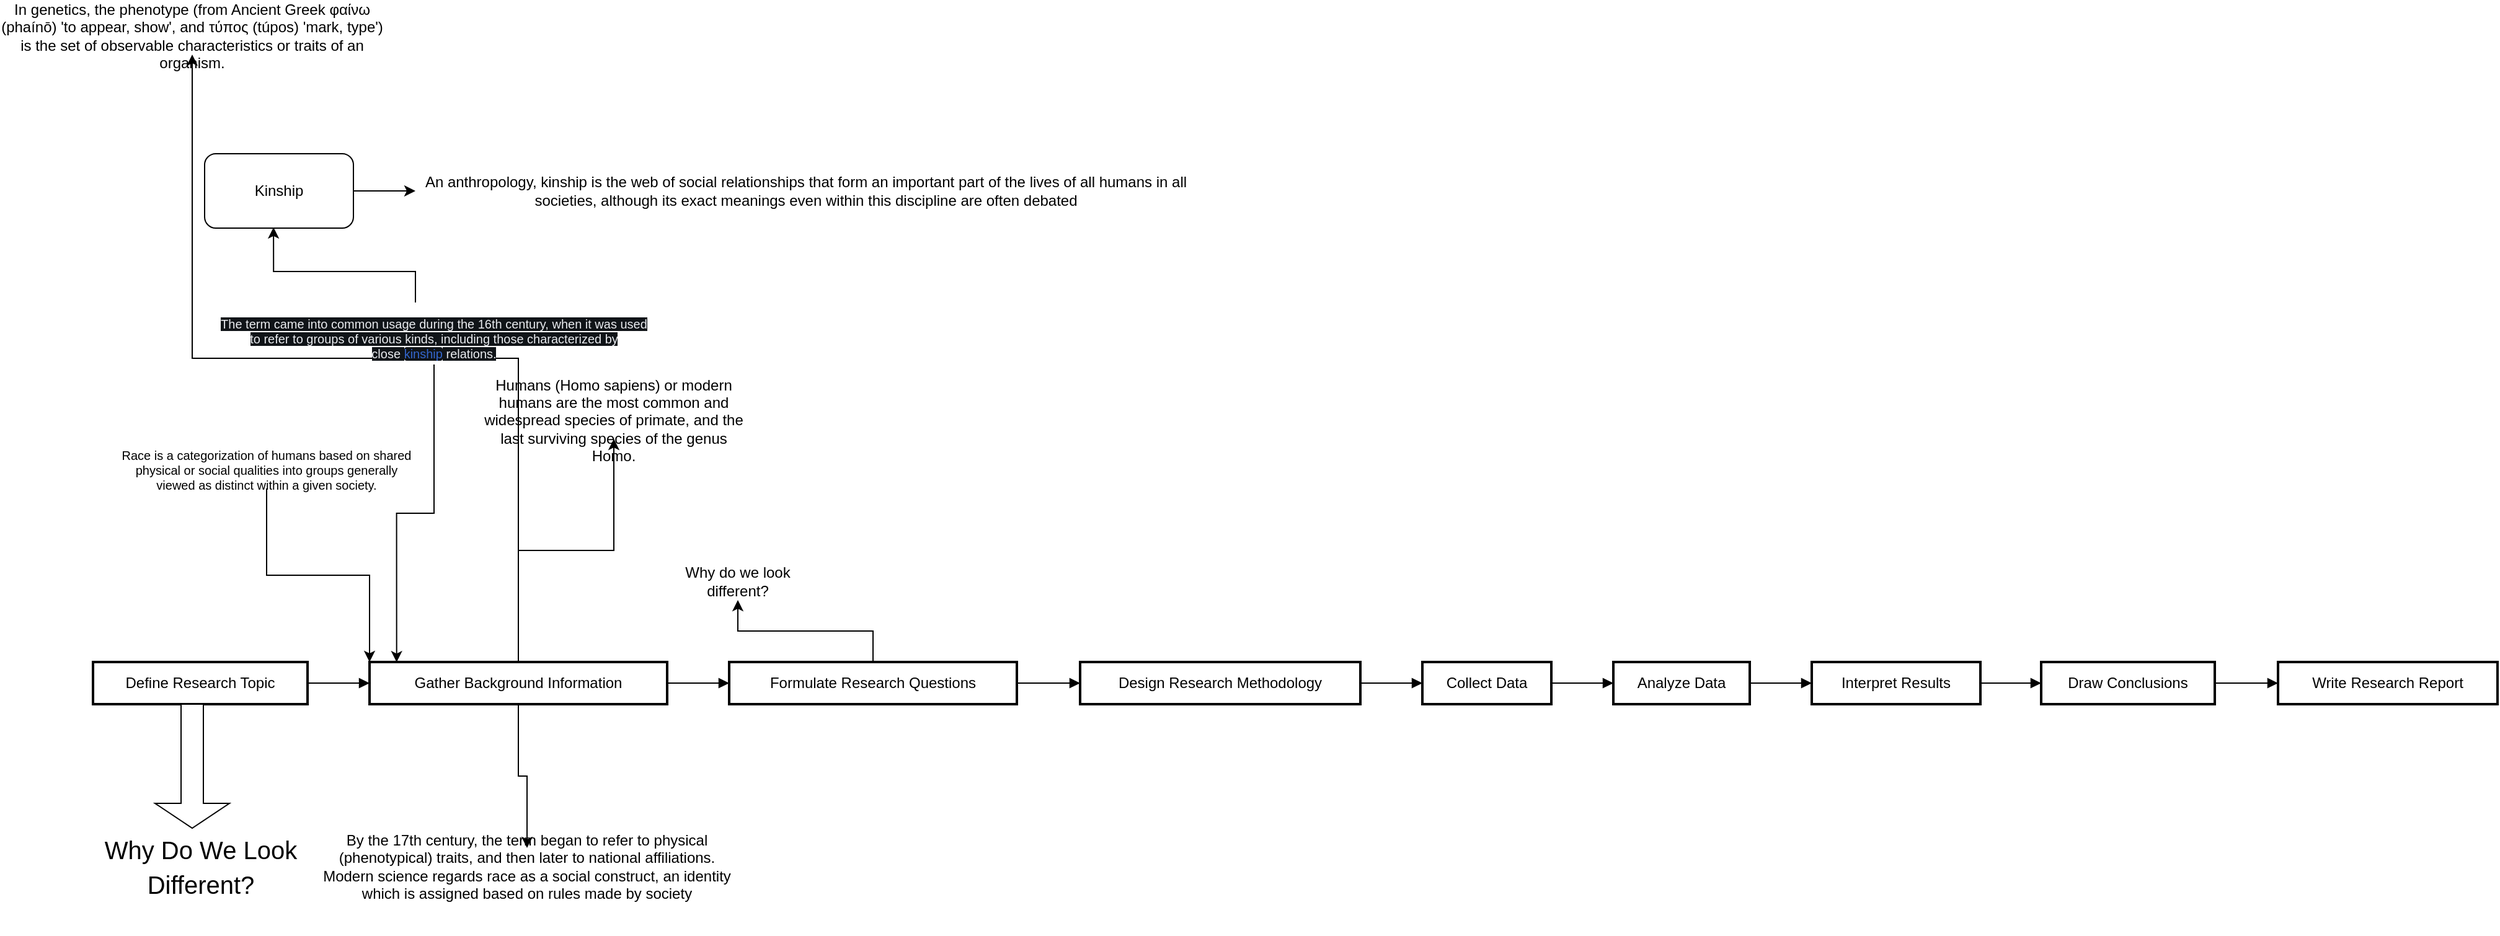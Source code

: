 <mxfile version="24.7.1" type="github">
  <diagram name="Page-1" id="l0VmbOukR-xUwD7H9Fnu">
    <mxGraphModel dx="1510" dy="1572" grid="1" gridSize="10" guides="1" tooltips="1" connect="1" arrows="1" fold="1" page="1" pageScale="1" pageWidth="827" pageHeight="1169" math="0" shadow="0">
      <root>
        <mxCell id="0" />
        <mxCell id="1" parent="0" />
        <mxCell id="2" value="Define Research Topic" style="whiteSpace=wrap;strokeWidth=2;" parent="1" vertex="1">
          <mxGeometry width="173" height="34" as="geometry" />
        </mxCell>
        <mxCell id="CtBuzTBs86Nf4qyt9eFp-39" value="" style="edgeStyle=orthogonalEdgeStyle;rounded=0;orthogonalLoop=1;jettySize=auto;html=1;" edge="1" parent="1" source="3" target="CtBuzTBs86Nf4qyt9eFp-40">
          <mxGeometry relative="1" as="geometry">
            <mxPoint x="300" y="120" as="targetPoint" />
          </mxGeometry>
        </mxCell>
        <mxCell id="CtBuzTBs86Nf4qyt9eFp-44" style="edgeStyle=orthogonalEdgeStyle;rounded=0;orthogonalLoop=1;jettySize=auto;html=1;entryX=0.5;entryY=1;entryDx=0;entryDy=0;" edge="1" parent="1" source="3" target="CtBuzTBs86Nf4qyt9eFp-43">
          <mxGeometry relative="1" as="geometry" />
        </mxCell>
        <mxCell id="CtBuzTBs86Nf4qyt9eFp-47" style="edgeStyle=orthogonalEdgeStyle;rounded=0;orthogonalLoop=1;jettySize=auto;html=1;" edge="1" parent="1" source="3" target="CtBuzTBs86Nf4qyt9eFp-49">
          <mxGeometry relative="1" as="geometry">
            <mxPoint x="70" y="-460" as="targetPoint" />
          </mxGeometry>
        </mxCell>
        <mxCell id="3" value="Gather Background Information" style="whiteSpace=wrap;strokeWidth=2;" parent="1" vertex="1">
          <mxGeometry x="223" width="240" height="34" as="geometry" />
        </mxCell>
        <mxCell id="CtBuzTBs86Nf4qyt9eFp-45" style="edgeStyle=orthogonalEdgeStyle;rounded=0;orthogonalLoop=1;jettySize=auto;html=1;entryX=0.5;entryY=1;entryDx=0;entryDy=0;" edge="1" parent="1" source="4" target="CtBuzTBs86Nf4qyt9eFp-46">
          <mxGeometry relative="1" as="geometry">
            <mxPoint x="520" y="-40" as="targetPoint" />
          </mxGeometry>
        </mxCell>
        <mxCell id="4" value="Formulate Research Questions" style="whiteSpace=wrap;strokeWidth=2;" parent="1" vertex="1">
          <mxGeometry x="513" width="232" height="34" as="geometry" />
        </mxCell>
        <mxCell id="5" value="Design Research Methodology" style="whiteSpace=wrap;strokeWidth=2;" parent="1" vertex="1">
          <mxGeometry x="796" width="226" height="34" as="geometry" />
        </mxCell>
        <mxCell id="6" value="Collect Data" style="whiteSpace=wrap;strokeWidth=2;" parent="1" vertex="1">
          <mxGeometry x="1072" width="104" height="34" as="geometry" />
        </mxCell>
        <mxCell id="7" value="Analyze Data" style="whiteSpace=wrap;strokeWidth=2;" parent="1" vertex="1">
          <mxGeometry x="1226" width="110" height="34" as="geometry" />
        </mxCell>
        <mxCell id="8" value="Interpret Results" style="whiteSpace=wrap;strokeWidth=2;" parent="1" vertex="1">
          <mxGeometry x="1386" width="136" height="34" as="geometry" />
        </mxCell>
        <mxCell id="9" value="Draw Conclusions" style="whiteSpace=wrap;strokeWidth=2;" parent="1" vertex="1">
          <mxGeometry x="1571" width="140" height="34" as="geometry" />
        </mxCell>
        <mxCell id="10" value="Write Research Report" style="whiteSpace=wrap;strokeWidth=2;" parent="1" vertex="1">
          <mxGeometry x="1762" width="177" height="34" as="geometry" />
        </mxCell>
        <mxCell id="11" value="" style="curved=1;startArrow=none;endArrow=block;exitX=1;exitY=0.5;entryX=0;entryY=0.5;" parent="1" source="2" target="3" edge="1">
          <mxGeometry relative="1" as="geometry">
            <Array as="points" />
          </mxGeometry>
        </mxCell>
        <mxCell id="12" value="" style="curved=1;startArrow=none;endArrow=block;exitX=1;exitY=0.5;entryX=0;entryY=0.5;" parent="1" source="3" target="4" edge="1">
          <mxGeometry relative="1" as="geometry">
            <Array as="points" />
          </mxGeometry>
        </mxCell>
        <mxCell id="13" value="" style="curved=1;startArrow=none;endArrow=block;exitX=1;exitY=0.5;entryX=0;entryY=0.5;" parent="1" source="4" target="5" edge="1">
          <mxGeometry relative="1" as="geometry">
            <Array as="points" />
          </mxGeometry>
        </mxCell>
        <mxCell id="14" value="" style="curved=1;startArrow=none;endArrow=block;exitX=1;exitY=0.5;entryX=0;entryY=0.5;" parent="1" source="5" target="6" edge="1">
          <mxGeometry relative="1" as="geometry">
            <Array as="points" />
          </mxGeometry>
        </mxCell>
        <mxCell id="15" value="" style="curved=1;startArrow=none;endArrow=block;exitX=1;exitY=0.5;entryX=0;entryY=0.5;" parent="1" source="6" target="7" edge="1">
          <mxGeometry relative="1" as="geometry">
            <Array as="points" />
          </mxGeometry>
        </mxCell>
        <mxCell id="16" value="" style="curved=1;startArrow=none;endArrow=block;exitX=1;exitY=0.5;entryX=0;entryY=0.5;" parent="1" source="7" target="8" edge="1">
          <mxGeometry relative="1" as="geometry">
            <Array as="points" />
          </mxGeometry>
        </mxCell>
        <mxCell id="17" value="" style="curved=1;startArrow=none;endArrow=block;exitX=0.99;exitY=0.5;entryX=0;entryY=0.5;" parent="1" source="8" target="9" edge="1">
          <mxGeometry relative="1" as="geometry">
            <Array as="points" />
          </mxGeometry>
        </mxCell>
        <mxCell id="18" value="" style="curved=1;startArrow=none;endArrow=block;exitX=1;exitY=0.5;entryX=0;entryY=0.5;" parent="1" source="9" target="10" edge="1">
          <mxGeometry relative="1" as="geometry">
            <Array as="points" />
          </mxGeometry>
        </mxCell>
        <mxCell id="CtBuzTBs86Nf4qyt9eFp-18" value="" style="shape=singleArrow;direction=south;whiteSpace=wrap;html=1;" vertex="1" parent="1">
          <mxGeometry x="50" y="34" width="60" height="100" as="geometry" />
        </mxCell>
        <mxCell id="CtBuzTBs86Nf4qyt9eFp-21" value="&lt;p style=&quot;line-height: 140%; font-size: 20px;&quot;&gt;Why Do We Look Different?&lt;/p&gt;" style="text;strokeColor=none;align=center;fillColor=none;html=1;verticalAlign=middle;whiteSpace=wrap;rounded=0;fontSize=20;" vertex="1" parent="1">
          <mxGeometry x="-23.5" y="110" width="220" height="110" as="geometry" />
        </mxCell>
        <mxCell id="CtBuzTBs86Nf4qyt9eFp-29" style="edgeStyle=orthogonalEdgeStyle;rounded=0;orthogonalLoop=1;jettySize=auto;html=1;entryX=0;entryY=0;entryDx=0;entryDy=0;" edge="1" parent="1" source="CtBuzTBs86Nf4qyt9eFp-28" target="3">
          <mxGeometry relative="1" as="geometry" />
        </mxCell>
        <mxCell id="CtBuzTBs86Nf4qyt9eFp-28" value="Race is a categorization of humans based on shared physical or social qualities into groups generally viewed as distinct within a given society." style="text;strokeColor=none;align=center;fillColor=none;html=1;verticalAlign=middle;whiteSpace=wrap;rounded=0;fontSize=10;" vertex="1" parent="1">
          <mxGeometry x="20" y="-170" width="240" height="30" as="geometry" />
        </mxCell>
        <mxCell id="CtBuzTBs86Nf4qyt9eFp-32" style="edgeStyle=orthogonalEdgeStyle;rounded=0;orthogonalLoop=1;jettySize=auto;html=1;entryX=0.463;entryY=0.99;entryDx=0;entryDy=0;entryPerimeter=0;" edge="1" parent="1" target="CtBuzTBs86Nf4qyt9eFp-33">
          <mxGeometry relative="1" as="geometry">
            <mxPoint x="146" y="-340" as="targetPoint" />
            <mxPoint x="260" y="-290" as="sourcePoint" />
            <Array as="points">
              <mxPoint x="260" y="-315" />
              <mxPoint x="146" y="-315" />
            </Array>
          </mxGeometry>
        </mxCell>
        <UserObject label="&#xa;&lt;span style=&quot;color: rgb(234, 236, 240); font-family: sans-serif; font-size: 10px; font-style: normal; font-variant-ligatures: normal; font-variant-caps: normal; font-weight: 400; letter-spacing: normal; orphans: 2; text-align: start; text-indent: 0px; text-transform: none; widows: 2; word-spacing: 0px; -webkit-text-stroke-width: 0px; white-space: normal; background-color: rgb(16, 20, 24); text-decoration-thickness: initial; text-decoration-style: initial; text-decoration-color: initial; float: none; display: inline !important;&quot;&gt;The term came into common usage during the 16th century, when it was used to refer to groups of various kinds, including those characterized by close&lt;span style=&quot;font-size: 10px;&quot;&gt;&amp;nbsp;&lt;/span&gt;&lt;/span&gt;&lt;a style=&quot;text-decoration: none; color: var(--color-progressive,#36c); background: none rgb(16, 20, 24); border-radius: 2px; overflow-wrap: break-word; font-family: sans-serif; font-size: 10px; font-style: normal; font-variant-ligatures: normal; font-variant-caps: normal; font-weight: 400; letter-spacing: normal; orphans: 2; text-align: start; text-indent: 0px; text-transform: none; widows: 2; word-spacing: 0px; -webkit-text-stroke-width: 0px; white-space: normal;&quot; title=&quot;Kinship&quot; href=&quot;https://en.wikipedia.org/wiki/Kinship&quot;&gt;kinship&lt;/a&gt;&lt;span style=&quot;color: rgb(234, 236, 240); font-family: sans-serif; font-size: 10px; font-style: normal; font-variant-ligatures: normal; font-variant-caps: normal; font-weight: 400; letter-spacing: normal; orphans: 2; text-align: start; text-indent: 0px; text-transform: none; widows: 2; word-spacing: 0px; -webkit-text-stroke-width: 0px; white-space: normal; background-color: rgb(16, 20, 24); text-decoration-thickness: initial; text-decoration-style: initial; text-decoration-color: initial; float: none; display: inline !important;&quot;&gt;&lt;span style=&quot;font-size: 10px;&quot;&gt;&amp;nbsp;&lt;/span&gt;relations.&lt;/span&gt;&#xa;&#xa;" link="&#xa;&lt;span style=&quot;color: rgb(234, 236, 240); font-family: sans-serif; font-size: 16px; font-style: normal; font-variant-ligatures: normal; font-variant-caps: normal; font-weight: 400; letter-spacing: normal; orphans: 2; text-align: start; text-indent: 0px; text-transform: none; widows: 2; word-spacing: 0px; -webkit-text-stroke-width: 0px; white-space: normal; background-color: rgb(16, 20, 24); text-decoration-thickness: initial; text-decoration-style: initial; text-decoration-color: initial; display: inline !important; float: none;&quot;&gt;The term came into common usage during the 16th century, when it was used to refer to groups of various kinds, including those characterized by close&lt;span&gt;&amp;nbsp;&lt;/span&gt;&lt;/span&gt;&lt;a style=&quot;text-decoration: none; color: var(--color-progressive,#36c); background: none rgb(16, 20, 24); border-radius: 2px; overflow-wrap: break-word; font-family: sans-serif; font-size: 16px; font-style: normal; font-variant-ligatures: normal; font-variant-caps: normal; font-weight: 400; letter-spacing: normal; orphans: 2; text-align: start; text-indent: 0px; text-transform: none; widows: 2; word-spacing: 0px; -webkit-text-stroke-width: 0px; white-space: normal;&quot; title=&quot;Kinship&quot; href=&quot;https://en.wikipedia.org/wiki/Kinship&quot;&gt;kinship&lt;/a&gt;&lt;span style=&quot;color: rgb(234, 236, 240); font-family: sans-serif; font-size: 16px; font-style: normal; font-variant-ligatures: normal; font-variant-caps: normal; font-weight: 400; letter-spacing: normal; orphans: 2; text-align: start; text-indent: 0px; text-transform: none; widows: 2; word-spacing: 0px; -webkit-text-stroke-width: 0px; white-space: normal; background-color: rgb(16, 20, 24); text-decoration-thickness: initial; text-decoration-style: initial; text-decoration-color: initial; display: inline !important; float: none;&quot;&gt;&lt;span&gt;&amp;nbsp;&lt;/span&gt;relations.&lt;/span&gt;&#xa;&#xa;" id="CtBuzTBs86Nf4qyt9eFp-30">
          <mxCell style="text;strokeColor=none;align=center;fillColor=none;html=1;verticalAlign=middle;whiteSpace=wrap;rounded=0;fontSize=10;" vertex="1" parent="1">
            <mxGeometry x="100" y="-270" width="350" height="30" as="geometry" />
          </mxCell>
        </UserObject>
        <mxCell id="CtBuzTBs86Nf4qyt9eFp-31" style="edgeStyle=orthogonalEdgeStyle;rounded=0;orthogonalLoop=1;jettySize=auto;html=1;entryX=0.091;entryY=0.004;entryDx=0;entryDy=0;entryPerimeter=0;" edge="1" parent="1" source="CtBuzTBs86Nf4qyt9eFp-30" target="3">
          <mxGeometry relative="1" as="geometry" />
        </mxCell>
        <mxCell id="CtBuzTBs86Nf4qyt9eFp-34" style="edgeStyle=orthogonalEdgeStyle;rounded=0;orthogonalLoop=1;jettySize=auto;html=1;" edge="1" parent="1" source="CtBuzTBs86Nf4qyt9eFp-33" target="CtBuzTBs86Nf4qyt9eFp-35">
          <mxGeometry relative="1" as="geometry">
            <mxPoint x="270" y="-380" as="targetPoint" />
            <Array as="points" />
          </mxGeometry>
        </mxCell>
        <mxCell id="CtBuzTBs86Nf4qyt9eFp-33" value="Kinship" style="rounded=1;whiteSpace=wrap;html=1;" vertex="1" parent="1">
          <mxGeometry x="90" y="-410" width="120" height="60" as="geometry" />
        </mxCell>
        <mxCell id="CtBuzTBs86Nf4qyt9eFp-35" value="An anthropology, kinship is the web of social relationships that form an important part of the lives of all humans in all societies, although its exact meanings even within this discipline are often debated" style="text;strokeColor=none;align=center;fillColor=none;html=1;verticalAlign=middle;whiteSpace=wrap;rounded=0;" vertex="1" parent="1">
          <mxGeometry x="260" y="-395" width="630" height="30" as="geometry" />
        </mxCell>
        <mxCell id="CtBuzTBs86Nf4qyt9eFp-40" value="By the 17th century, the term began to refer to physical (phenotypical) traits, and then later to national affiliations. Modern science regards race as a social construct, an identity which is assigned based on rules made by society" style="text;strokeColor=none;align=center;fillColor=none;html=1;verticalAlign=middle;whiteSpace=wrap;rounded=0;" vertex="1" parent="1">
          <mxGeometry x="180" y="150" width="340" height="30" as="geometry" />
        </mxCell>
        <mxCell id="CtBuzTBs86Nf4qyt9eFp-43" value="Humans (Homo sapiens) or modern humans are the most common and widespread species of primate, and the last surviving species of the genus Homo." style="text;strokeColor=none;align=center;fillColor=none;html=1;verticalAlign=middle;whiteSpace=wrap;rounded=0;" vertex="1" parent="1">
          <mxGeometry x="310" y="-210" width="220" height="30" as="geometry" />
        </mxCell>
        <mxCell id="CtBuzTBs86Nf4qyt9eFp-46" value="Why do we look different?" style="text;strokeColor=none;align=center;fillColor=none;html=1;verticalAlign=middle;whiteSpace=wrap;rounded=0;" vertex="1" parent="1">
          <mxGeometry x="470" y="-80" width="100" height="30" as="geometry" />
        </mxCell>
        <mxCell id="CtBuzTBs86Nf4qyt9eFp-49" value="In genetics, the phenotype (from Ancient Greek φαίνω (phaínō) &#39;to appear, show&#39;, and τύπος (túpos) &#39;mark, type&#39;) is the set of observable characteristics or traits of an organism." style="text;strokeColor=none;align=center;fillColor=none;html=1;verticalAlign=middle;whiteSpace=wrap;rounded=0;" vertex="1" parent="1">
          <mxGeometry x="-75" y="-520" width="310" height="30" as="geometry" />
        </mxCell>
      </root>
    </mxGraphModel>
  </diagram>
</mxfile>
